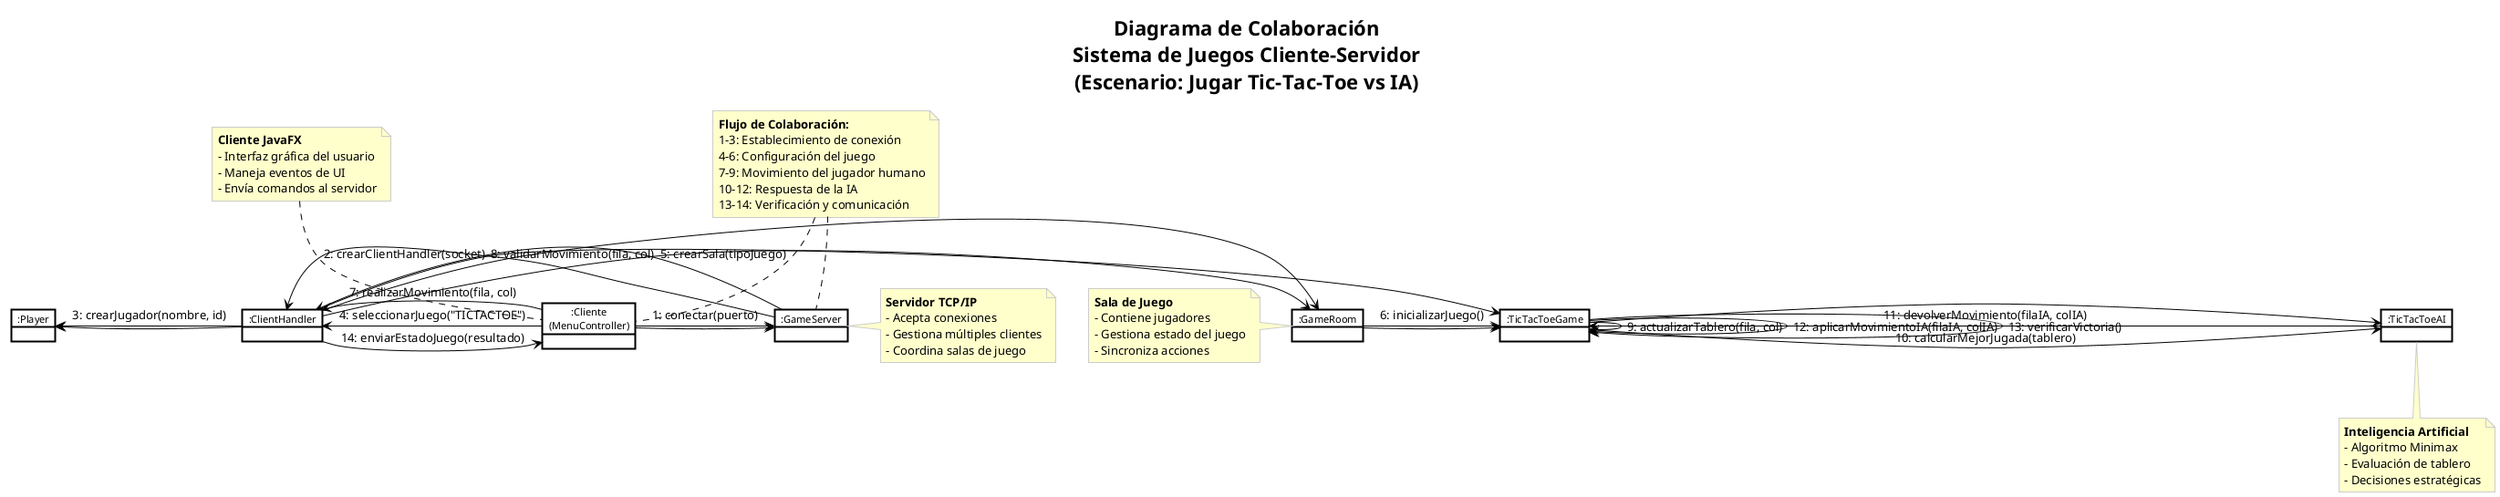 @startuml Diagrama_Colaboracion_Formal

!theme plain
skinparam backgroundColor #FFFFFF
skinparam object {
    BackgroundColor #FFFFFF
    BorderColor #000000
    BorderThickness 2
    FontName Arial
    FontSize 11
}
skinparam note {
    BackgroundColor #FFFFCC
    BorderColor #CCCCCC
}

title Diagrama de Colaboración\nSistema de Juegos Cliente-Servidor\n(Escenario: Jugar Tic-Tac-Toe vs IA)

' ===== OBJETOS DEL SISTEMA =====

object ":Cliente\n(MenuController)" as cliente
object ":GameServer" as servidor
object ":ClientHandler" as handler
object ":GameRoom" as sala
object ":TicTacToeGame" as juego
object ":TicTacToeAI" as ia
object ":Player" as jugador

' ===== POSICIONAMIENTO =====

cliente -right-> servidor
servidor -down-> handler
handler -right-> sala
sala -down-> juego
juego -left-> ia
handler -up-> jugador

' ===== MENSAJES NUMERADOS =====

cliente -> servidor : 1: conectar(puerto)
servidor -> handler : 2: crearClientHandler(socket)
handler -> jugador : 3: crearJugador(nombre, id)
cliente -> handler : 4: seleccionarJuego("TICTACTOE")
handler -> sala : 5: crearSala(tipoJuego)
sala -> juego : 6: inicializarJuego()
cliente -> handler : 7: realizarMovimiento(fila, col)
handler -> juego : 8: validarMovimiento(fila, col)
juego -> juego : 9: actualizarTablero(fila, col)
juego -> ia : 10: calcularMejorJugada(tablero)
ia -> juego : 11: devolverMovimiento(filaIA, colIA)
juego -> juego : 12: aplicarMovimientoIA(filaIA, colIA)
juego -> juego : 13: verificarVictoria()
handler -> cliente : 14: enviarEstadoJuego(resultado)

' ===== NOTAS EXPLICATIVAS =====

note top of cliente
  **Cliente JavaFX**
  - Interfaz gráfica del usuario
  - Maneja eventos de UI
  - Envía comandos al servidor
end note

note right of servidor
  **Servidor TCP/IP**
  - Acepta conexiones
  - Gestiona múltiples clientes
  - Coordina salas de juego
end note

note bottom of ia
  **Inteligencia Artificial**
  - Algoritmo Minimax
  - Evaluación de tablero
  - Decisiones estratégicas
end note

note left of sala
  **Sala de Juego**
  - Contiene jugadores
  - Gestiona estado del juego
  - Sincroniza acciones
end note

' ===== RESPONSABILIDADES =====

note as N1
  **Flujo de Colaboración:**
  1-3: Establecimiento de conexión
  4-6: Configuración del juego
  7-9: Movimiento del jugador humano
  10-12: Respuesta de la IA
  13-14: Verificación y comunicación
end note

N1 .. cliente
N1 .. servidor

@enduml
